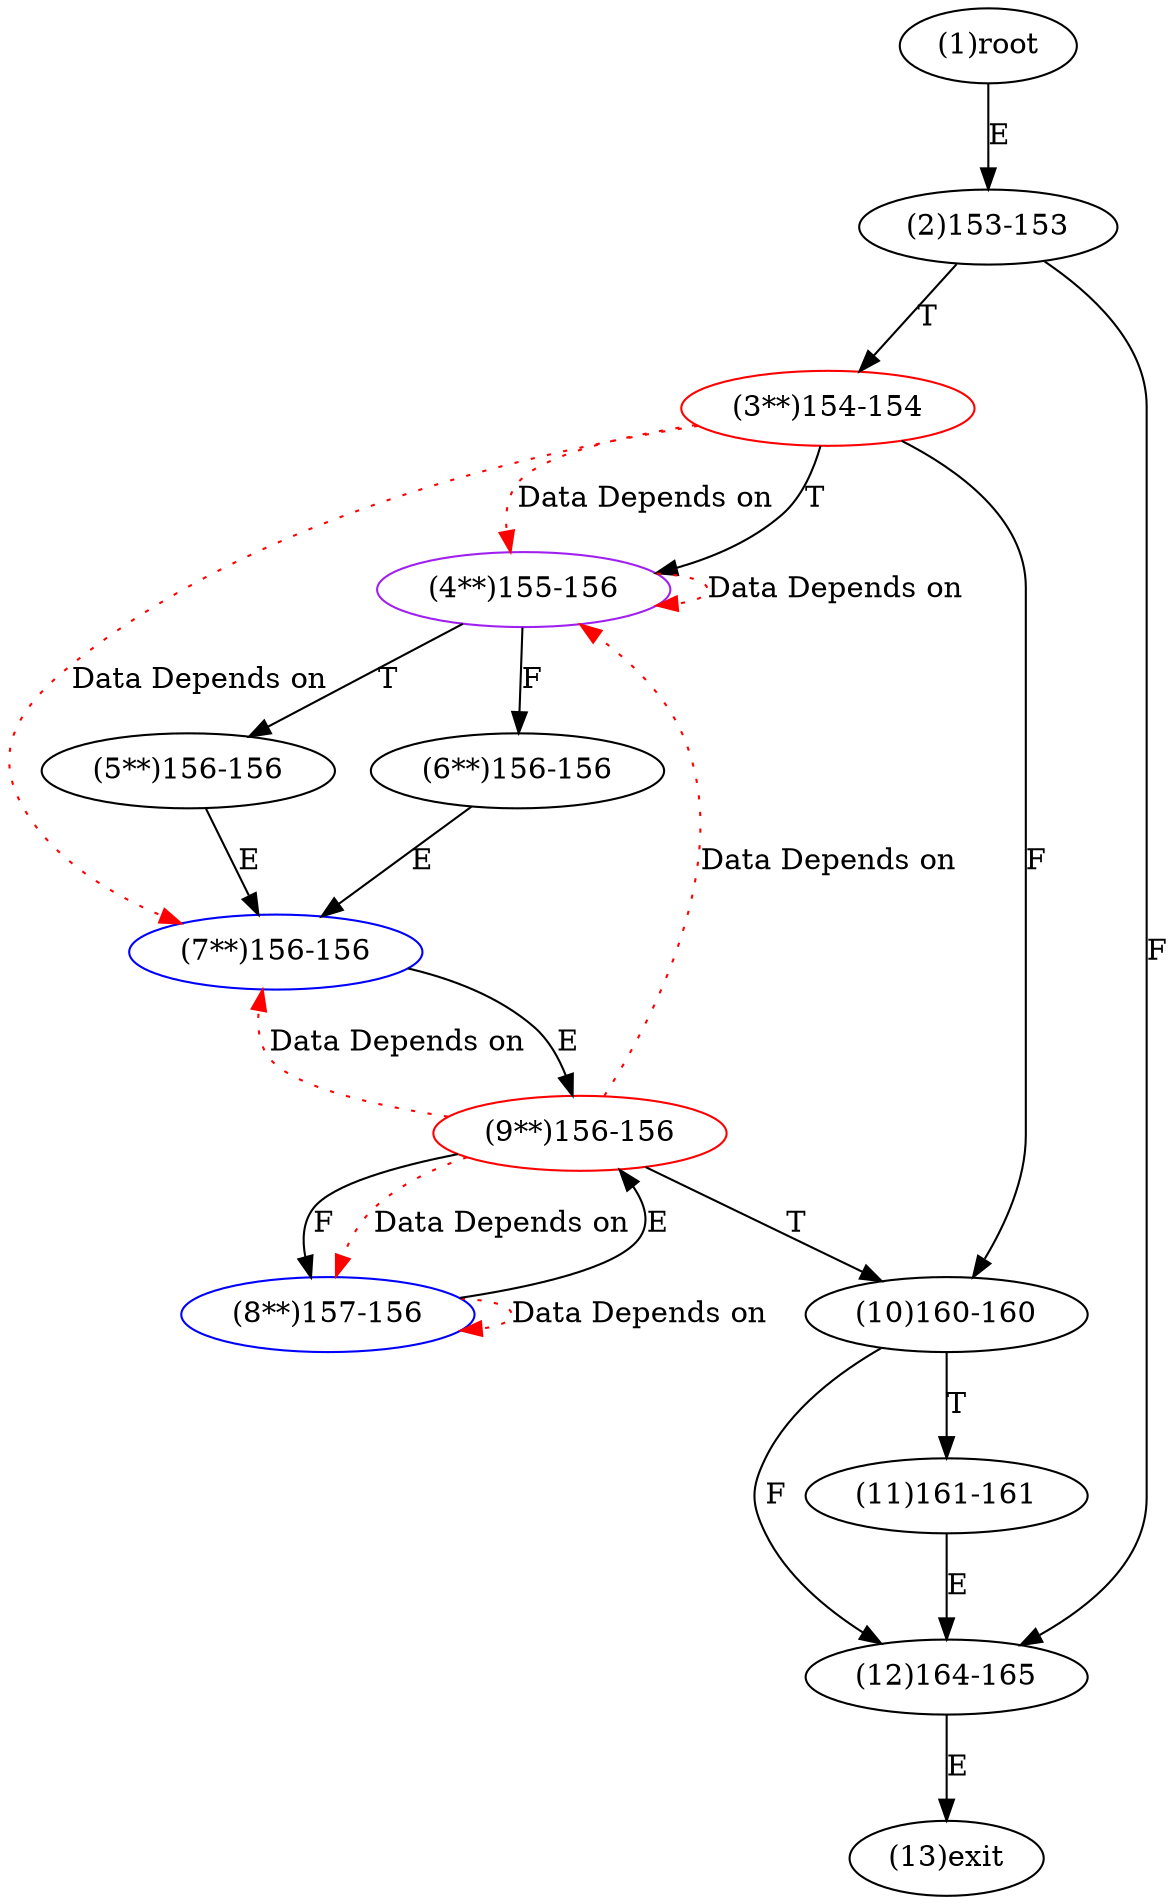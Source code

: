 digraph "" { 
1[ label="(1)root"];
2[ label="(2)153-153"];
3[ label="(3**)154-154",color=red];
4[ label="(4**)155-156",color=purple];
5[ label="(5**)156-156"];
6[ label="(6**)156-156"];
7[ label="(7**)156-156",color=blue];
8[ label="(8**)157-156",color=blue];
9[ label="(9**)156-156",color=red];
10[ label="(10)160-160"];
11[ label="(11)161-161"];
12[ label="(12)164-165"];
13[ label="(13)exit"];
1->2[ label="E"];
2->12[ label="F"];
2->3[ label="T"];
3->10[ label="F"];
3->4[ label="T"];
4->6[ label="F"];
4->5[ label="T"];
5->7[ label="E"];
6->7[ label="E"];
7->9[ label="E"];
8->9[ label="E"];
9->8[ label="F"];
9->10[ label="T"];
10->12[ label="F"];
10->11[ label="T"];
11->12[ label="E"];
12->13[ label="E"];
3->7[ color="red" label="Data Depends on" style = dotted ];
3->4[ color="red" label="Data Depends on" style = dotted ];
4->4[ color="red" label="Data Depends on" style = dotted ];
8->8[ color="red" label="Data Depends on" style = dotted ];
9->8[ color="red" label="Data Depends on" style = dotted ];
9->4[ color="red" label="Data Depends on" style = dotted ];
9->7[ color="red" label="Data Depends on" style = dotted ];
}